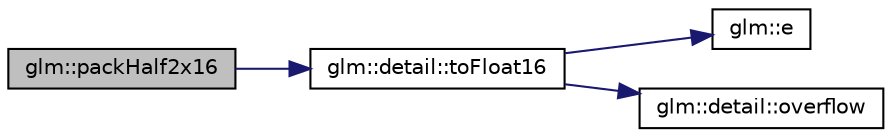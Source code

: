 digraph "glm::packHalf2x16"
{
 // LATEX_PDF_SIZE
  edge [fontname="Helvetica",fontsize="10",labelfontname="Helvetica",labelfontsize="10"];
  node [fontname="Helvetica",fontsize="10",shape=record];
  rankdir="LR";
  Node1 [label="glm::packHalf2x16",height=0.2,width=0.4,color="black", fillcolor="grey75", style="filled", fontcolor="black",tooltip=" "];
  Node1 -> Node2 [color="midnightblue",fontsize="10",style="solid",fontname="Helvetica"];
  Node2 [label="glm::detail::toFloat16",height=0.2,width=0.4,color="black", fillcolor="white", style="filled",URL="$namespaceglm_1_1detail.html#ac16321696a34b41c55f941b319d50652",tooltip=" "];
  Node2 -> Node3 [color="midnightblue",fontsize="10",style="solid",fontname="Helvetica"];
  Node3 [label="glm::e",height=0.2,width=0.4,color="black", fillcolor="white", style="filled",URL="$group__gtc__constants.html#ga4b7956eb6e2fbedfc7cf2e46e85c5139",tooltip=" "];
  Node2 -> Node4 [color="midnightblue",fontsize="10",style="solid",fontname="Helvetica"];
  Node4 [label="glm::detail::overflow",height=0.2,width=0.4,color="black", fillcolor="white", style="filled",URL="$namespaceglm_1_1detail.html#a61efe122333bc00e81c57e0927bfdfb3",tooltip=" "];
}
